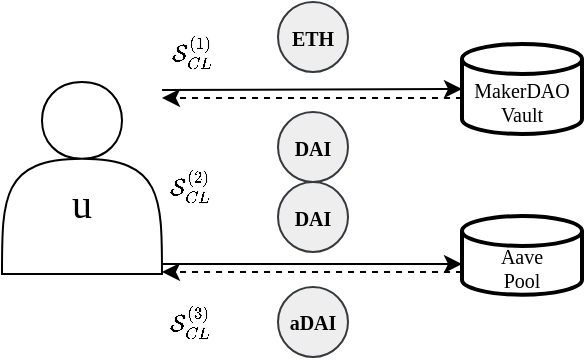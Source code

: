 <mxfile version="21.6.8" type="device">
  <diagram name="dex_agg_chain" id="Q1spSDXy_2VKcQMuDib5">
    <mxGraphModel dx="671" dy="561" grid="1" gridSize="10" guides="1" tooltips="1" connect="1" arrows="1" fold="1" page="1" pageScale="1" pageWidth="310" pageHeight="200" math="1" shadow="0">
      <root>
        <mxCell id="0" />
        <mxCell id="1" parent="0" />
        <mxCell id="OOiJnnRMSC3LTgb_GmVa-1" value="MakerDAO&lt;br&gt;Vault" style="shape=cylinder3;whiteSpace=wrap;html=1;boundedLbl=1;backgroundOutline=1;size=7.5;strokeWidth=2;fontFamily=Times New Roman;fontSize=10;fontStyle=0" parent="1" vertex="1">
          <mxGeometry x="240" y="31" width="60" height="45" as="geometry" />
        </mxCell>
        <mxCell id="OOiJnnRMSC3LTgb_GmVa-21" value="Aave&lt;br&gt;Pool" style="shape=cylinder3;whiteSpace=wrap;html=1;boundedLbl=1;backgroundOutline=1;size=7.5;strokeWidth=2;fontFamily=Times New Roman;fontStyle=0;fontSize=10;" parent="1" vertex="1">
          <mxGeometry x="240" y="117" width="60" height="39.37" as="geometry" />
        </mxCell>
        <mxCell id="OOiJnnRMSC3LTgb_GmVa-41" value="$$\mathcal{S}_{CL}^{(1)}$$" style="text;html=1;strokeColor=none;fillColor=none;align=center;verticalAlign=middle;whiteSpace=wrap;rounded=0;fontStyle=0;fontSize=10;" parent="1" vertex="1">
          <mxGeometry x="80" y="20" width="50" height="30" as="geometry" />
        </mxCell>
        <mxCell id="OOiJnnRMSC3LTgb_GmVa-43" value="$$\mathcal{S}_{CL}^{(2)}$$" style="text;html=1;strokeColor=none;fillColor=none;align=center;verticalAlign=middle;whiteSpace=wrap;rounded=0;fontSize=10;" parent="1" vertex="1">
          <mxGeometry x="79" y="87" width="50" height="30" as="geometry" />
        </mxCell>
        <mxCell id="OOiJnnRMSC3LTgb_GmVa-44" value="$$\mathcal{S}_{CL}^{(3)}$$" style="text;html=1;strokeColor=none;fillColor=none;align=center;verticalAlign=middle;whiteSpace=wrap;rounded=0;fontSize=10;" parent="1" vertex="1">
          <mxGeometry x="79" y="155" width="50" height="30" as="geometry" />
        </mxCell>
        <mxCell id="OOiJnnRMSC3LTgb_GmVa-53" value="&lt;br style=&quot;font-size: 20px;&quot;&gt;u" style="shape=actor;whiteSpace=wrap;html=1;fontSize=20;fontFamily=Times New Roman;" parent="1" vertex="1">
          <mxGeometry x="10" y="50" width="80" height="96" as="geometry" />
        </mxCell>
        <mxCell id="OOiJnnRMSC3LTgb_GmVa-68" value="" style="endArrow=classic;html=1;rounded=0;entryX=0;entryY=0.5;entryDx=0;entryDy=0;entryPerimeter=0;" parent="1" target="OOiJnnRMSC3LTgb_GmVa-1" edge="1">
          <mxGeometry width="50" height="50" relative="1" as="geometry">
            <mxPoint x="90" y="54" as="sourcePoint" />
            <mxPoint x="167" y="54" as="targetPoint" />
          </mxGeometry>
        </mxCell>
        <mxCell id="OOiJnnRMSC3LTgb_GmVa-69" value="" style="endArrow=classic;html=1;rounded=0;dashed=1;strokeColor=#000000;" parent="1" edge="1">
          <mxGeometry width="50" height="50" relative="1" as="geometry">
            <mxPoint x="240" y="58" as="sourcePoint" />
            <mxPoint x="90" y="58" as="targetPoint" />
          </mxGeometry>
        </mxCell>
        <mxCell id="C_rpvNPe113AtLi-UUmM-1" value="&lt;b style=&quot;font-size: 10px;&quot;&gt;ETH&lt;/b&gt;" style="ellipse;whiteSpace=wrap;html=1;aspect=fixed;labelBackgroundColor=none;labelBorderColor=none;fillColor=#eeeeee;strokeColor=#36393d;fontSize=10;fontFamily=Times New Roman;" parent="1" vertex="1">
          <mxGeometry x="148" y="10" width="35" height="35" as="geometry" />
        </mxCell>
        <mxCell id="C_rpvNPe113AtLi-UUmM-3" value="" style="endArrow=classic;html=1;rounded=0;entryX=0;entryY=0.5;entryDx=0;entryDy=0;entryPerimeter=0;" parent="1" edge="1">
          <mxGeometry width="50" height="50" relative="1" as="geometry">
            <mxPoint x="90" y="141" as="sourcePoint" />
            <mxPoint x="240" y="141" as="targetPoint" />
          </mxGeometry>
        </mxCell>
        <mxCell id="C_rpvNPe113AtLi-UUmM-4" value="" style="endArrow=classic;html=1;rounded=0;dashed=1;strokeColor=#000000;" parent="1" edge="1">
          <mxGeometry width="50" height="50" relative="1" as="geometry">
            <mxPoint x="240" y="145" as="sourcePoint" />
            <mxPoint x="90" y="145" as="targetPoint" />
          </mxGeometry>
        </mxCell>
        <mxCell id="Qp4PhwXL0u3OQe7awfRx-1" value="&lt;b&gt;DAI&lt;/b&gt;" style="ellipse;whiteSpace=wrap;html=1;aspect=fixed;labelBackgroundColor=none;labelBorderColor=none;fillColor=#eeeeee;strokeColor=#36393d;fontSize=10;fontFamily=Times New Roman;" vertex="1" parent="1">
          <mxGeometry x="148" y="65" width="35" height="35" as="geometry" />
        </mxCell>
        <mxCell id="Qp4PhwXL0u3OQe7awfRx-2" value="&lt;b style=&quot;font-size: 10px;&quot;&gt;DAI&lt;/b&gt;" style="ellipse;whiteSpace=wrap;html=1;aspect=fixed;labelBackgroundColor=none;labelBorderColor=none;fillColor=#eeeeee;strokeColor=#36393d;fontSize=10;fontFamily=Times New Roman;" vertex="1" parent="1">
          <mxGeometry x="148" y="100" width="35" height="35" as="geometry" />
        </mxCell>
        <mxCell id="Qp4PhwXL0u3OQe7awfRx-3" value="&lt;b style=&quot;font-size: 10px;&quot;&gt;aDAI&lt;/b&gt;" style="ellipse;whiteSpace=wrap;html=1;aspect=fixed;labelBackgroundColor=none;labelBorderColor=none;fillColor=#eeeeee;strokeColor=#36393d;fontSize=10;fontFamily=Times New Roman;" vertex="1" parent="1">
          <mxGeometry x="148" y="152.5" width="35" height="35" as="geometry" />
        </mxCell>
      </root>
    </mxGraphModel>
  </diagram>
</mxfile>
